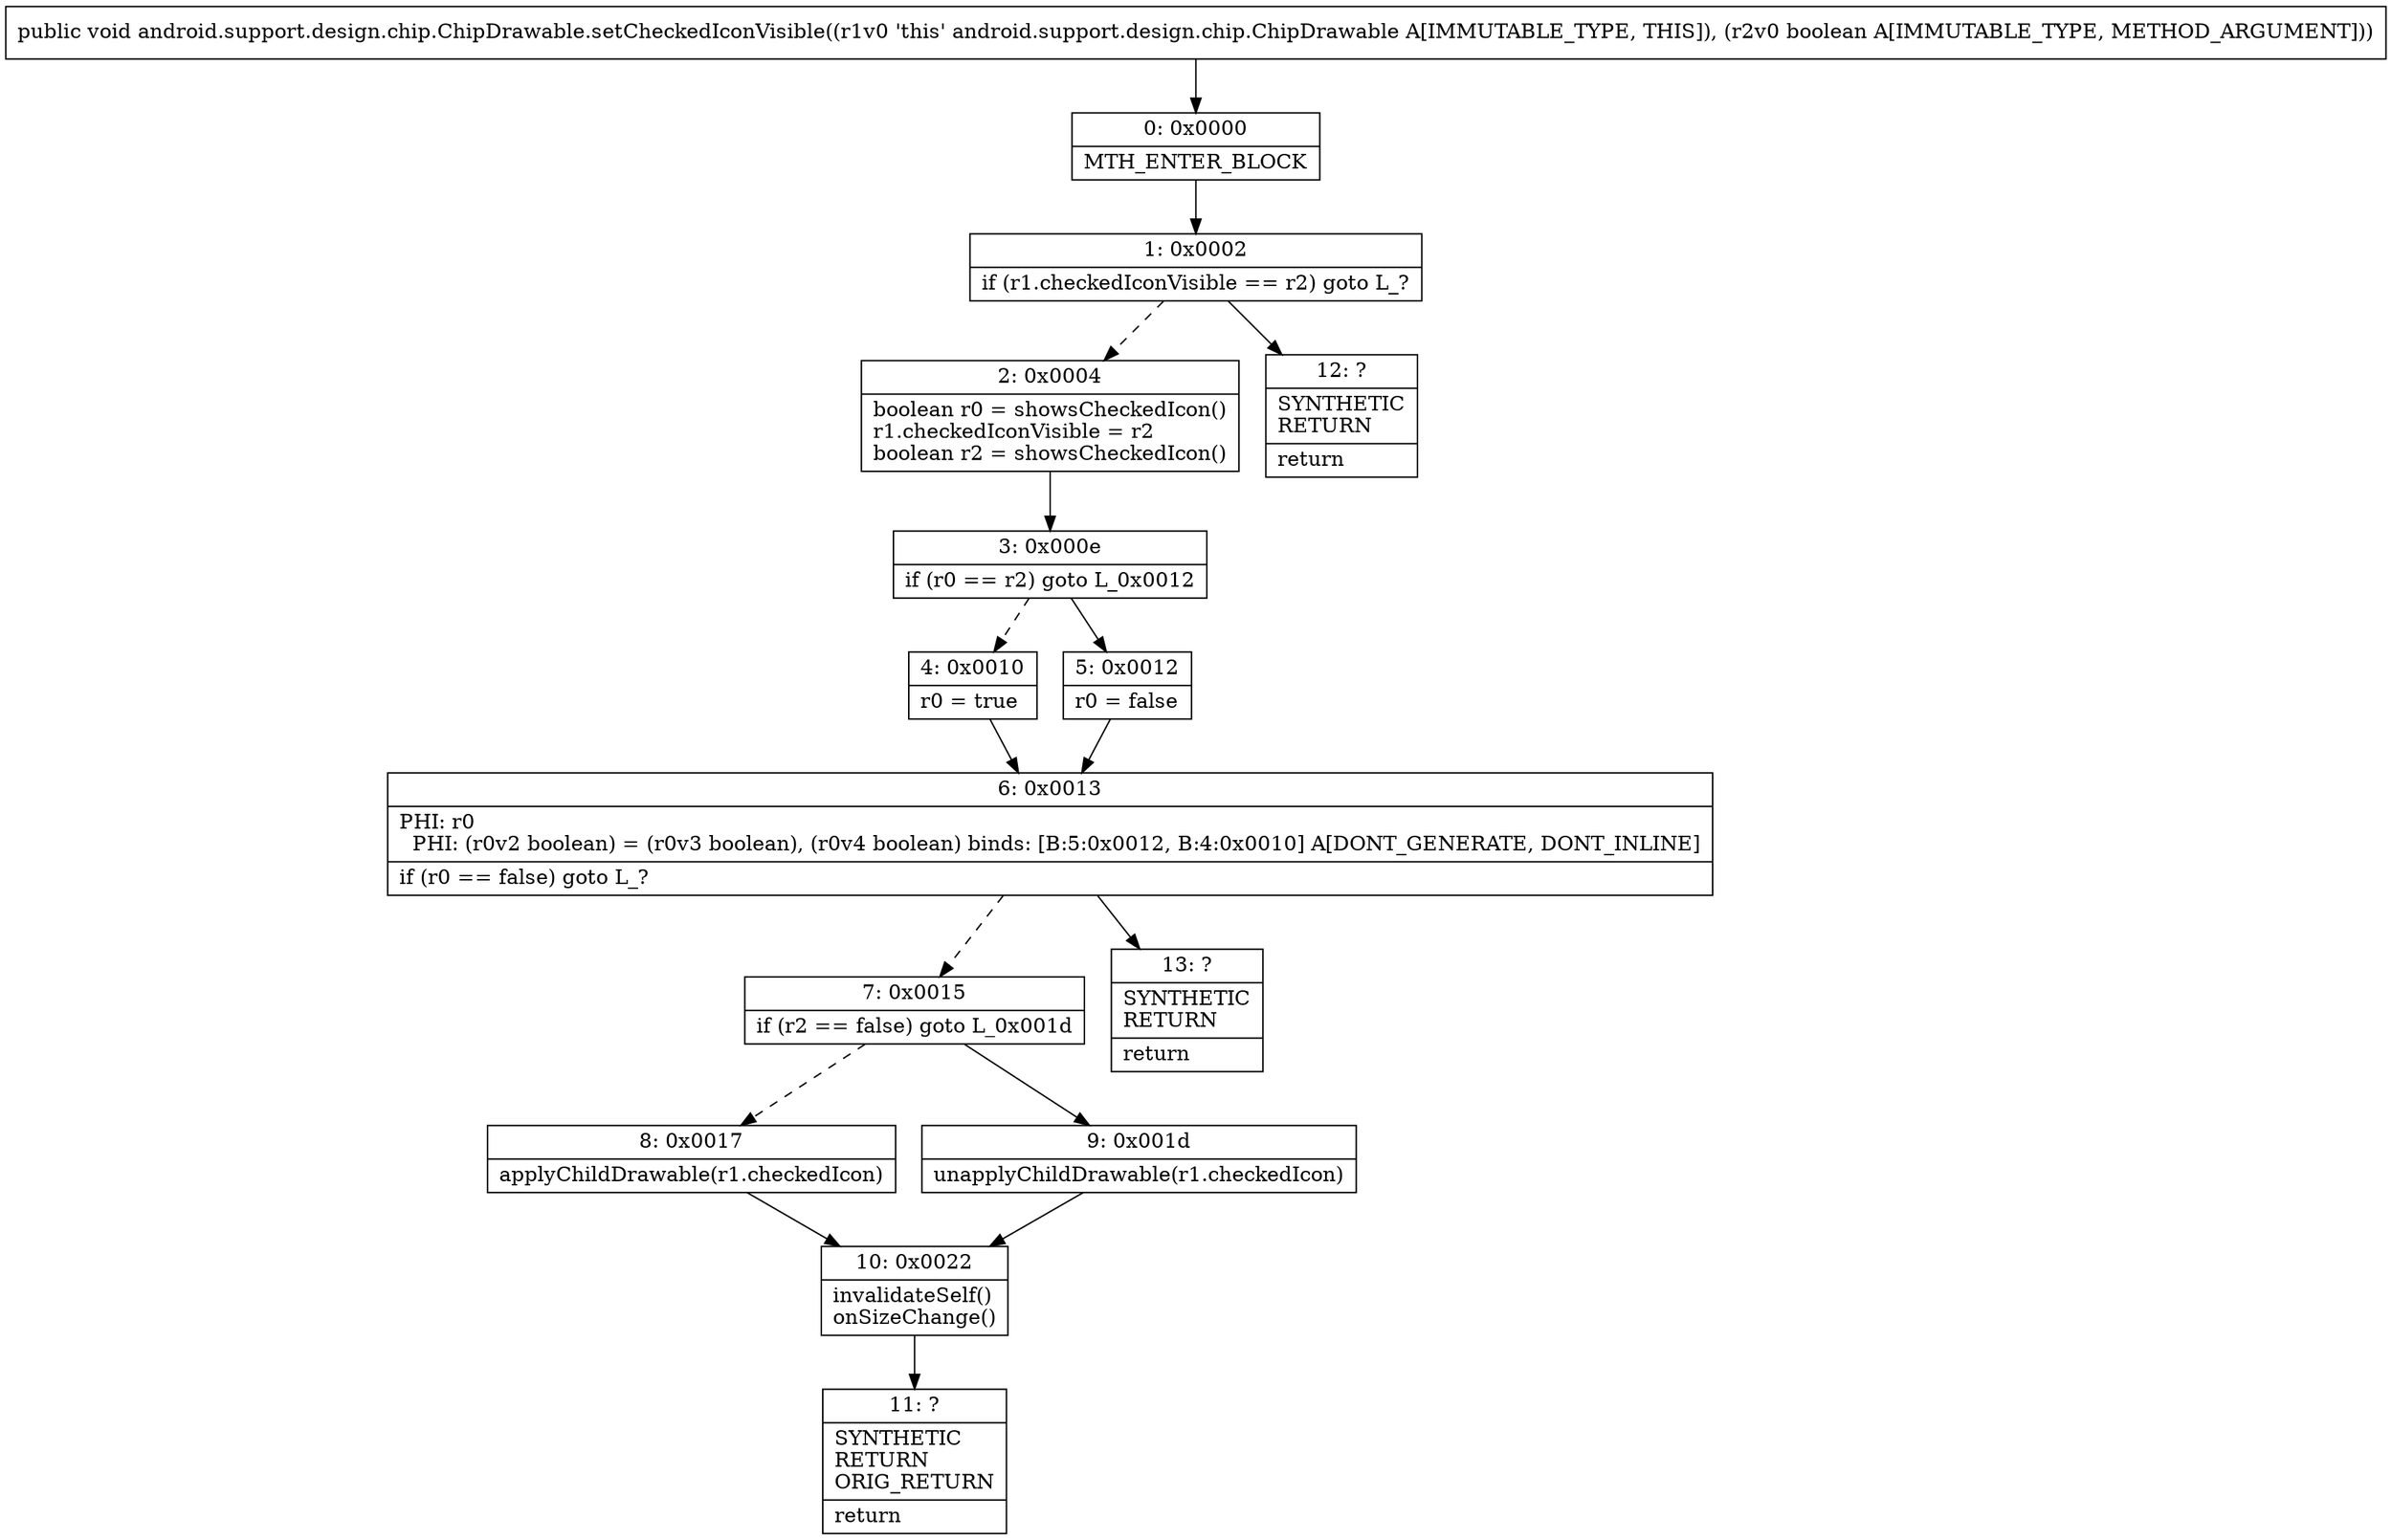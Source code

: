 digraph "CFG forandroid.support.design.chip.ChipDrawable.setCheckedIconVisible(Z)V" {
Node_0 [shape=record,label="{0\:\ 0x0000|MTH_ENTER_BLOCK\l}"];
Node_1 [shape=record,label="{1\:\ 0x0002|if (r1.checkedIconVisible == r2) goto L_?\l}"];
Node_2 [shape=record,label="{2\:\ 0x0004|boolean r0 = showsCheckedIcon()\lr1.checkedIconVisible = r2\lboolean r2 = showsCheckedIcon()\l}"];
Node_3 [shape=record,label="{3\:\ 0x000e|if (r0 == r2) goto L_0x0012\l}"];
Node_4 [shape=record,label="{4\:\ 0x0010|r0 = true\l}"];
Node_5 [shape=record,label="{5\:\ 0x0012|r0 = false\l}"];
Node_6 [shape=record,label="{6\:\ 0x0013|PHI: r0 \l  PHI: (r0v2 boolean) = (r0v3 boolean), (r0v4 boolean) binds: [B:5:0x0012, B:4:0x0010] A[DONT_GENERATE, DONT_INLINE]\l|if (r0 == false) goto L_?\l}"];
Node_7 [shape=record,label="{7\:\ 0x0015|if (r2 == false) goto L_0x001d\l}"];
Node_8 [shape=record,label="{8\:\ 0x0017|applyChildDrawable(r1.checkedIcon)\l}"];
Node_9 [shape=record,label="{9\:\ 0x001d|unapplyChildDrawable(r1.checkedIcon)\l}"];
Node_10 [shape=record,label="{10\:\ 0x0022|invalidateSelf()\lonSizeChange()\l}"];
Node_11 [shape=record,label="{11\:\ ?|SYNTHETIC\lRETURN\lORIG_RETURN\l|return\l}"];
Node_12 [shape=record,label="{12\:\ ?|SYNTHETIC\lRETURN\l|return\l}"];
Node_13 [shape=record,label="{13\:\ ?|SYNTHETIC\lRETURN\l|return\l}"];
MethodNode[shape=record,label="{public void android.support.design.chip.ChipDrawable.setCheckedIconVisible((r1v0 'this' android.support.design.chip.ChipDrawable A[IMMUTABLE_TYPE, THIS]), (r2v0 boolean A[IMMUTABLE_TYPE, METHOD_ARGUMENT])) }"];
MethodNode -> Node_0;
Node_0 -> Node_1;
Node_1 -> Node_2[style=dashed];
Node_1 -> Node_12;
Node_2 -> Node_3;
Node_3 -> Node_4[style=dashed];
Node_3 -> Node_5;
Node_4 -> Node_6;
Node_5 -> Node_6;
Node_6 -> Node_7[style=dashed];
Node_6 -> Node_13;
Node_7 -> Node_8[style=dashed];
Node_7 -> Node_9;
Node_8 -> Node_10;
Node_9 -> Node_10;
Node_10 -> Node_11;
}

